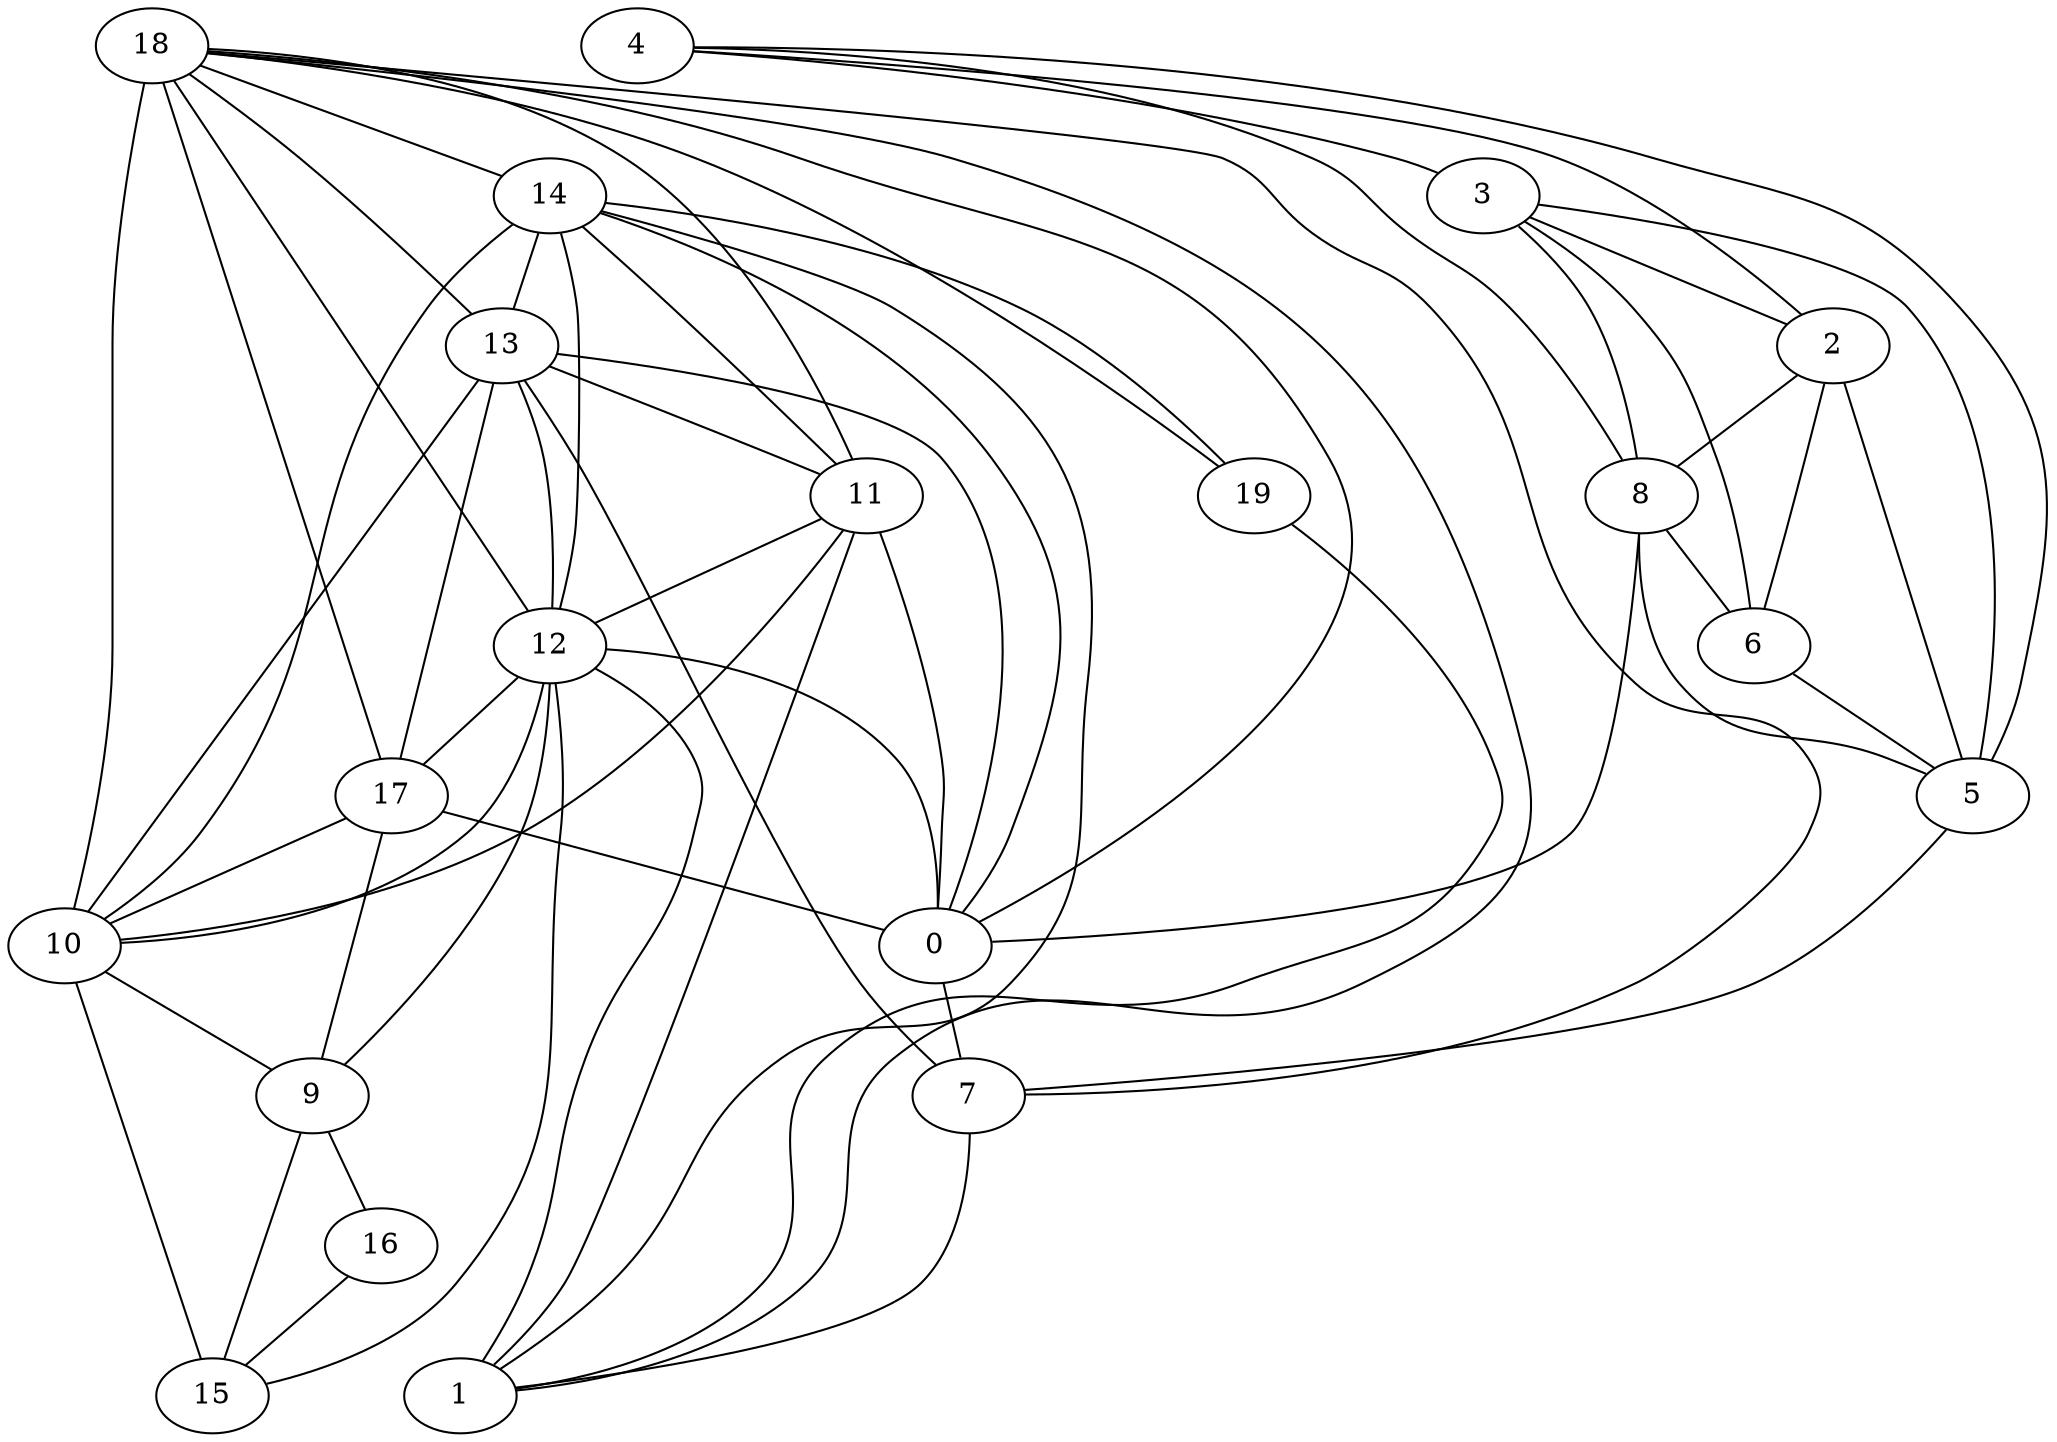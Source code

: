 strict graph "" {
	18 -- 14	 [weight=0.7309487980417007];
	18 -- 13	 [weight=0.6609758632167789];
	18 -- 11	 [weight=0.6309260695802031];
	18 -- 12	 [weight=0.5474995225070918];
	18 -- 19	 [weight=0.47529712907300603];
	18 -- 17	 [weight=0.30072342510353794];
	18 -- 0	 [weight=0.42016917274089655];
	18 -- 7	 [weight=0.2790997060285604];
	18 -- 1	 [weight=0.24761087730465384];
	18 -- 10	 [weight=0.3340371473721358];
	14 -- 13	 [weight=0.3734150154243001];
	14 -- 11	 [weight=0.31613058473130723];
	14 -- 12	 [weight=0.2690112456344291];
	14 -- 19	 [weight=0.5779819739948758];
	14 -- 0	 [weight=0.3681333685052713];
	14 -- 1	 [weight=0.25591266973764515];
	14 -- 10	 [weight=0.29147685980908083];
	13 -- 11	 [weight=0.5961728176428769];
	13 -- 12	 [weight=0.590801915467822];
	13 -- 17	 [weight=0.3469516881414283];
	13 -- 0	 [weight=0.4730844618921061];
	13 -- 7	 [weight=0.26660999978310834];
	13 -- 10	 [weight=0.25135437264900784];
	11 -- 12	 [weight=0.5358708265955207];
	11 -- 0	 [weight=0.2891841015684379];
	11 -- 1	 [weight=0.2708910012765002];
	11 -- 10	 [weight=0.2857993558418054];
	4 -- 3	 [weight=0.6062121448514752];
	4 -- 2	 [weight=0.38241271974441104];
	4 -- 8	 [weight=0.3217742435749801];
	4 -- 5	 [weight=0.2752181574511752];
	3 -- 2	 [weight=0.6001263647415931];
	3 -- 8	 [weight=0.5983372828990128];
	3 -- 6	 [weight=0.3967917339919439];
	3 -- 5	 [weight=0.41041519121894404];
	2 -- 8	 [weight=0.48612396347444725];
	2 -- 6	 [weight=0.5762129724363971];
	2 -- 5	 [weight=0.305285879045775];
	8 -- 6	 [weight=0.42886840204895577];
	8 -- 5	 [weight=0.39526444893390317];
	8 -- 0	 [weight=0.2479728919353895];
	12 -- 17	 [weight=0.499233952352388];
	12 -- 0	 [weight=0.36993728017647143];
	12 -- 1	 [weight=0.2714554416530497];
	12 -- 10	 [weight=0.4164478600174445];
	12 -- 9	 [weight=0.4073471066756464];
	12 -- 15	 [weight=0.31389316484521135];
	19 -- 1	 [weight=0.42949003399060304];
	6 -- 5	 [weight=0.5594022620872101];
	5 -- 7	 [weight=0.27439207523127823];
	17 -- 0	 [weight=0.26044206263348185];
	17 -- 10	 [weight=0.3593820396310413];
	17 -- 9	 [weight=0.2692582784877192];
	0 -- 7	 [weight=0.44184424328757627];
	7 -- 1	 [weight=0.4446904236483625];
	10 -- 9	 [weight=0.43463414075225215];
	10 -- 15	 [weight=0.2871020404079709];
	9 -- 16	 [weight=0.3479010315345161];
	9 -- 15	 [weight=0.32064191603662756];
	16 -- 15	 [weight=0.2767860173669451];
}
